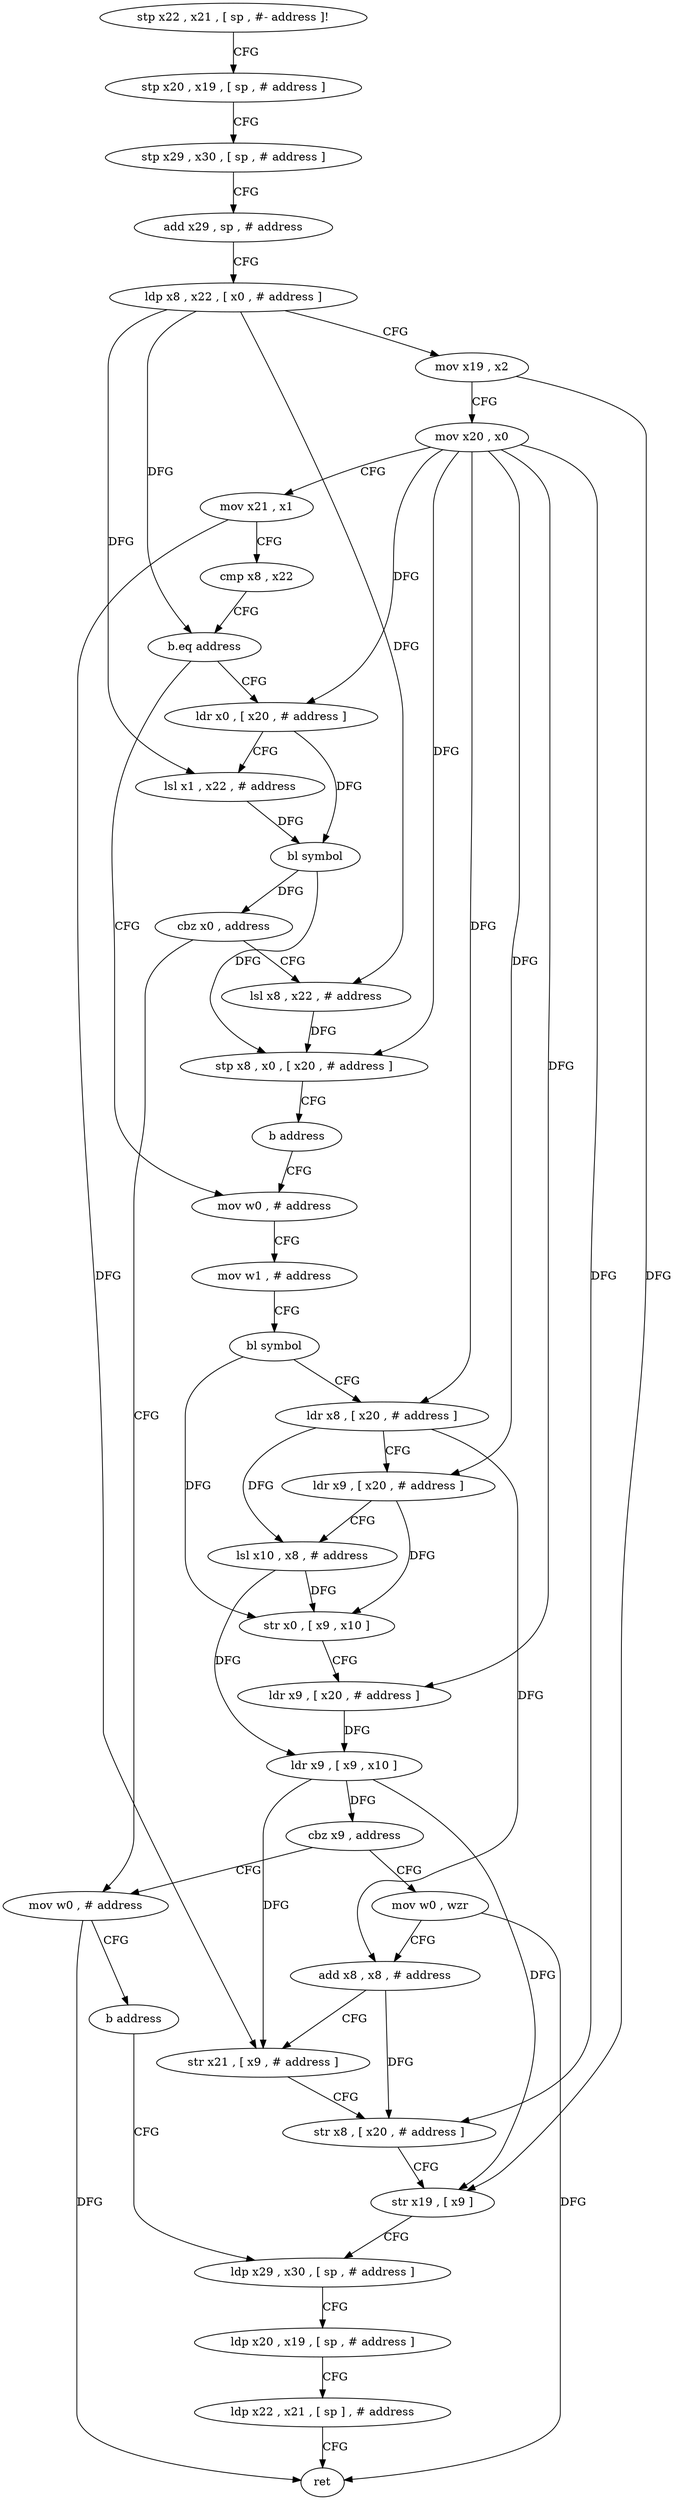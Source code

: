 digraph "func" {
"4249540" [label = "stp x22 , x21 , [ sp , #- address ]!" ]
"4249544" [label = "stp x20 , x19 , [ sp , # address ]" ]
"4249548" [label = "stp x29 , x30 , [ sp , # address ]" ]
"4249552" [label = "add x29 , sp , # address" ]
"4249556" [label = "ldp x8 , x22 , [ x0 , # address ]" ]
"4249560" [label = "mov x19 , x2" ]
"4249564" [label = "mov x20 , x0" ]
"4249568" [label = "mov x21 , x1" ]
"4249572" [label = "cmp x8 , x22" ]
"4249576" [label = "b.eq address" ]
"4249656" [label = "ldr x0 , [ x20 , # address ]" ]
"4249580" [label = "mov w0 , # address" ]
"4249660" [label = "lsl x1 , x22 , # address" ]
"4249664" [label = "bl symbol" ]
"4249668" [label = "cbz x0 , address" ]
"4249684" [label = "mov w0 , # address" ]
"4249672" [label = "lsl x8 , x22 , # address" ]
"4249584" [label = "mov w1 , # address" ]
"4249588" [label = "bl symbol" ]
"4249592" [label = "ldr x8 , [ x20 , # address ]" ]
"4249596" [label = "ldr x9 , [ x20 , # address ]" ]
"4249600" [label = "lsl x10 , x8 , # address" ]
"4249604" [label = "str x0 , [ x9 , x10 ]" ]
"4249608" [label = "ldr x9 , [ x20 , # address ]" ]
"4249612" [label = "ldr x9 , [ x9 , x10 ]" ]
"4249616" [label = "cbz x9 , address" ]
"4249620" [label = "mov w0 , wzr" ]
"4249688" [label = "b address" ]
"4249640" [label = "ldp x29 , x30 , [ sp , # address ]" ]
"4249676" [label = "stp x8 , x0 , [ x20 , # address ]" ]
"4249680" [label = "b address" ]
"4249624" [label = "add x8 , x8 , # address" ]
"4249628" [label = "str x21 , [ x9 , # address ]" ]
"4249632" [label = "str x8 , [ x20 , # address ]" ]
"4249636" [label = "str x19 , [ x9 ]" ]
"4249644" [label = "ldp x20 , x19 , [ sp , # address ]" ]
"4249648" [label = "ldp x22 , x21 , [ sp ] , # address" ]
"4249652" [label = "ret" ]
"4249540" -> "4249544" [ label = "CFG" ]
"4249544" -> "4249548" [ label = "CFG" ]
"4249548" -> "4249552" [ label = "CFG" ]
"4249552" -> "4249556" [ label = "CFG" ]
"4249556" -> "4249560" [ label = "CFG" ]
"4249556" -> "4249576" [ label = "DFG" ]
"4249556" -> "4249660" [ label = "DFG" ]
"4249556" -> "4249672" [ label = "DFG" ]
"4249560" -> "4249564" [ label = "CFG" ]
"4249560" -> "4249636" [ label = "DFG" ]
"4249564" -> "4249568" [ label = "CFG" ]
"4249564" -> "4249656" [ label = "DFG" ]
"4249564" -> "4249592" [ label = "DFG" ]
"4249564" -> "4249596" [ label = "DFG" ]
"4249564" -> "4249608" [ label = "DFG" ]
"4249564" -> "4249676" [ label = "DFG" ]
"4249564" -> "4249632" [ label = "DFG" ]
"4249568" -> "4249572" [ label = "CFG" ]
"4249568" -> "4249628" [ label = "DFG" ]
"4249572" -> "4249576" [ label = "CFG" ]
"4249576" -> "4249656" [ label = "CFG" ]
"4249576" -> "4249580" [ label = "CFG" ]
"4249656" -> "4249660" [ label = "CFG" ]
"4249656" -> "4249664" [ label = "DFG" ]
"4249580" -> "4249584" [ label = "CFG" ]
"4249660" -> "4249664" [ label = "DFG" ]
"4249664" -> "4249668" [ label = "DFG" ]
"4249664" -> "4249676" [ label = "DFG" ]
"4249668" -> "4249684" [ label = "CFG" ]
"4249668" -> "4249672" [ label = "CFG" ]
"4249684" -> "4249688" [ label = "CFG" ]
"4249684" -> "4249652" [ label = "DFG" ]
"4249672" -> "4249676" [ label = "DFG" ]
"4249584" -> "4249588" [ label = "CFG" ]
"4249588" -> "4249592" [ label = "CFG" ]
"4249588" -> "4249604" [ label = "DFG" ]
"4249592" -> "4249596" [ label = "CFG" ]
"4249592" -> "4249600" [ label = "DFG" ]
"4249592" -> "4249624" [ label = "DFG" ]
"4249596" -> "4249600" [ label = "CFG" ]
"4249596" -> "4249604" [ label = "DFG" ]
"4249600" -> "4249604" [ label = "DFG" ]
"4249600" -> "4249612" [ label = "DFG" ]
"4249604" -> "4249608" [ label = "CFG" ]
"4249608" -> "4249612" [ label = "DFG" ]
"4249612" -> "4249616" [ label = "DFG" ]
"4249612" -> "4249628" [ label = "DFG" ]
"4249612" -> "4249636" [ label = "DFG" ]
"4249616" -> "4249684" [ label = "CFG" ]
"4249616" -> "4249620" [ label = "CFG" ]
"4249620" -> "4249624" [ label = "CFG" ]
"4249620" -> "4249652" [ label = "DFG" ]
"4249688" -> "4249640" [ label = "CFG" ]
"4249640" -> "4249644" [ label = "CFG" ]
"4249676" -> "4249680" [ label = "CFG" ]
"4249680" -> "4249580" [ label = "CFG" ]
"4249624" -> "4249628" [ label = "CFG" ]
"4249624" -> "4249632" [ label = "DFG" ]
"4249628" -> "4249632" [ label = "CFG" ]
"4249632" -> "4249636" [ label = "CFG" ]
"4249636" -> "4249640" [ label = "CFG" ]
"4249644" -> "4249648" [ label = "CFG" ]
"4249648" -> "4249652" [ label = "CFG" ]
}
